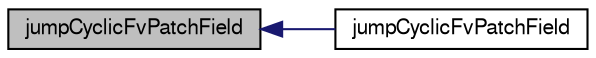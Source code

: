 digraph "jumpCyclicFvPatchField"
{
  bgcolor="transparent";
  edge [fontname="FreeSans",fontsize="10",labelfontname="FreeSans",labelfontsize="10"];
  node [fontname="FreeSans",fontsize="10",shape=record];
  rankdir="LR";
  Node1 [label="jumpCyclicFvPatchField",height=0.2,width=0.4,color="black", fillcolor="grey75", style="filled", fontcolor="black"];
  Node1 -> Node2 [dir="back",color="midnightblue",fontsize="10",style="solid",fontname="FreeSans"];
  Node2 [label="jumpCyclicFvPatchField",height=0.2,width=0.4,color="black",URL="$a22026.html#acf902813497d06515bc975e0b71ac814",tooltip="Construct by mapping given jumpCyclicFvPatchField onto a new patch. "];
}
